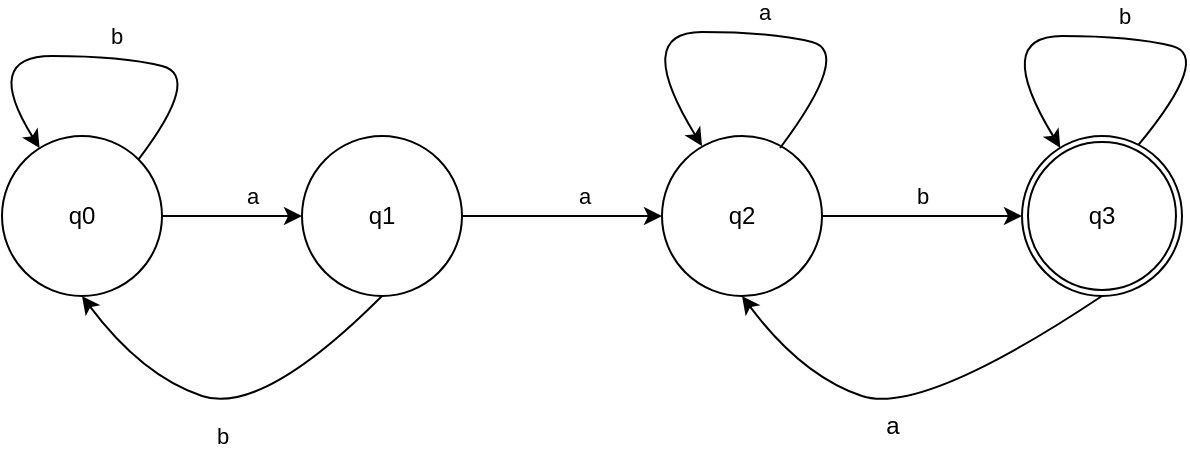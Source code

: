 <mxfile version="28.2.1">
  <diagram name="Page-1" id="oCZsU95uxemFO2eB0cDc">
    <mxGraphModel dx="983" dy="518" grid="1" gridSize="10" guides="1" tooltips="1" connect="1" arrows="1" fold="1" page="1" pageScale="1" pageWidth="850" pageHeight="1100" math="0" shadow="0">
      <root>
        <mxCell id="0" />
        <mxCell id="1" parent="0" />
        <mxCell id="L1KdrA4T2M3yMFnhclxC-1" value="q0" style="ellipse;whiteSpace=wrap;html=1;aspect=fixed;" vertex="1" parent="1">
          <mxGeometry x="150" y="140" width="80" height="80" as="geometry" />
        </mxCell>
        <mxCell id="L1KdrA4T2M3yMFnhclxC-2" value="q1" style="ellipse;whiteSpace=wrap;html=1;aspect=fixed;" vertex="1" parent="1">
          <mxGeometry x="300" y="140" width="80" height="80" as="geometry" />
        </mxCell>
        <mxCell id="L1KdrA4T2M3yMFnhclxC-3" value="q2" style="ellipse;whiteSpace=wrap;html=1;aspect=fixed;" vertex="1" parent="1">
          <mxGeometry x="480" y="140" width="80" height="80" as="geometry" />
        </mxCell>
        <mxCell id="L1KdrA4T2M3yMFnhclxC-6" value="" style="curved=1;endArrow=classic;html=1;rounded=0;exitX=1;exitY=0;exitDx=0;exitDy=0;" edge="1" parent="1" source="L1KdrA4T2M3yMFnhclxC-1" target="L1KdrA4T2M3yMFnhclxC-1">
          <mxGeometry width="50" height="50" relative="1" as="geometry">
            <mxPoint x="140" y="150" as="sourcePoint" />
            <mxPoint x="190" y="100" as="targetPoint" />
            <Array as="points">
              <mxPoint x="250" y="110" />
              <mxPoint x="210" y="100" />
              <mxPoint x="140" y="100" />
            </Array>
          </mxGeometry>
        </mxCell>
        <mxCell id="L1KdrA4T2M3yMFnhclxC-7" value="b" style="edgeLabel;html=1;align=center;verticalAlign=middle;resizable=0;points=[];" vertex="1" connectable="0" parent="L1KdrA4T2M3yMFnhclxC-6">
          <mxGeometry x="-0.112" y="1" relative="1" as="geometry">
            <mxPoint y="-11" as="offset" />
          </mxGeometry>
        </mxCell>
        <mxCell id="L1KdrA4T2M3yMFnhclxC-8" value="" style="endArrow=classic;html=1;rounded=0;exitX=1;exitY=0.5;exitDx=0;exitDy=0;entryX=0;entryY=0.5;entryDx=0;entryDy=0;" edge="1" parent="1" source="L1KdrA4T2M3yMFnhclxC-1" target="L1KdrA4T2M3yMFnhclxC-2">
          <mxGeometry width="50" height="50" relative="1" as="geometry">
            <mxPoint x="240" y="220" as="sourcePoint" />
            <mxPoint x="290" y="170" as="targetPoint" />
          </mxGeometry>
        </mxCell>
        <mxCell id="L1KdrA4T2M3yMFnhclxC-10" value="a" style="edgeLabel;html=1;align=center;verticalAlign=middle;resizable=0;points=[];" vertex="1" connectable="0" parent="L1KdrA4T2M3yMFnhclxC-8">
          <mxGeometry x="0.286" y="-3" relative="1" as="geometry">
            <mxPoint y="-13" as="offset" />
          </mxGeometry>
        </mxCell>
        <mxCell id="L1KdrA4T2M3yMFnhclxC-11" value="" style="endArrow=classic;html=1;rounded=0;exitX=1;exitY=0.5;exitDx=0;exitDy=0;entryX=0;entryY=0.5;entryDx=0;entryDy=0;" edge="1" parent="1" source="L1KdrA4T2M3yMFnhclxC-2" target="L1KdrA4T2M3yMFnhclxC-3">
          <mxGeometry width="50" height="50" relative="1" as="geometry">
            <mxPoint x="380" y="220" as="sourcePoint" />
            <mxPoint x="450" y="220" as="targetPoint" />
          </mxGeometry>
        </mxCell>
        <mxCell id="L1KdrA4T2M3yMFnhclxC-12" value="a" style="edgeLabel;html=1;align=center;verticalAlign=middle;resizable=0;points=[];" vertex="1" connectable="0" parent="L1KdrA4T2M3yMFnhclxC-11">
          <mxGeometry x="0.286" y="-3" relative="1" as="geometry">
            <mxPoint x="-4" y="-13" as="offset" />
          </mxGeometry>
        </mxCell>
        <mxCell id="L1KdrA4T2M3yMFnhclxC-13" value="b" style="endArrow=classic;html=1;rounded=0;exitX=1;exitY=0.5;exitDx=0;exitDy=0;entryX=0;entryY=0.5;entryDx=0;entryDy=0;" edge="1" parent="1" source="L1KdrA4T2M3yMFnhclxC-3" target="L1KdrA4T2M3yMFnhclxC-28">
          <mxGeometry y="10" width="50" height="50" relative="1" as="geometry">
            <mxPoint x="510" y="220" as="sourcePoint" />
            <mxPoint x="660" y="180" as="targetPoint" />
            <mxPoint as="offset" />
          </mxGeometry>
        </mxCell>
        <mxCell id="L1KdrA4T2M3yMFnhclxC-18" value="" style="curved=1;endArrow=classic;html=1;rounded=0;exitX=0.5;exitY=1;exitDx=0;exitDy=0;entryX=0.5;entryY=1;entryDx=0;entryDy=0;" edge="1" parent="1" source="L1KdrA4T2M3yMFnhclxC-2" target="L1KdrA4T2M3yMFnhclxC-1">
          <mxGeometry width="50" height="50" relative="1" as="geometry">
            <mxPoint x="230" y="280" as="sourcePoint" />
            <mxPoint x="280" y="230" as="targetPoint" />
            <Array as="points">
              <mxPoint x="280" y="280" />
              <mxPoint x="220" y="260" />
            </Array>
          </mxGeometry>
        </mxCell>
        <mxCell id="L1KdrA4T2M3yMFnhclxC-19" value="b" style="edgeLabel;html=1;align=center;verticalAlign=middle;resizable=0;points=[];" vertex="1" connectable="0" parent="L1KdrA4T2M3yMFnhclxC-18">
          <mxGeometry x="0.026" y="-3" relative="1" as="geometry">
            <mxPoint x="-5" y="18" as="offset" />
          </mxGeometry>
        </mxCell>
        <mxCell id="L1KdrA4T2M3yMFnhclxC-20" value="" style="curved=1;endArrow=classic;html=1;rounded=0;exitX=0.5;exitY=1;exitDx=0;exitDy=0;" edge="1" parent="1" source="L1KdrA4T2M3yMFnhclxC-28">
          <mxGeometry width="50" height="50" relative="1" as="geometry">
            <mxPoint x="700" y="220" as="sourcePoint" />
            <mxPoint x="520" y="220" as="targetPoint" />
            <Array as="points">
              <mxPoint x="610" y="280" />
              <mxPoint x="550" y="260" />
            </Array>
          </mxGeometry>
        </mxCell>
        <mxCell id="L1KdrA4T2M3yMFnhclxC-23" value="a" style="text;html=1;align=center;verticalAlign=middle;resizable=0;points=[];autosize=1;strokeColor=none;fillColor=none;" vertex="1" parent="1">
          <mxGeometry x="580" y="270" width="30" height="30" as="geometry" />
        </mxCell>
        <mxCell id="L1KdrA4T2M3yMFnhclxC-24" value="" style="curved=1;endArrow=classic;html=1;rounded=0;exitX=0.738;exitY=0.075;exitDx=0;exitDy=0;exitPerimeter=0;entryX=0.25;entryY=0.063;entryDx=0;entryDy=0;entryPerimeter=0;" edge="1" parent="1" source="L1KdrA4T2M3yMFnhclxC-3" target="L1KdrA4T2M3yMFnhclxC-3">
          <mxGeometry width="50" height="50" relative="1" as="geometry">
            <mxPoint x="543" y="140" as="sourcePoint" />
            <mxPoint x="494" y="134" as="targetPoint" />
            <Array as="points">
              <mxPoint x="575" y="98" />
              <mxPoint x="535" y="88" />
              <mxPoint x="465" y="88" />
            </Array>
          </mxGeometry>
        </mxCell>
        <mxCell id="L1KdrA4T2M3yMFnhclxC-25" value="a" style="edgeLabel;html=1;align=center;verticalAlign=middle;resizable=0;points=[];" vertex="1" connectable="0" parent="L1KdrA4T2M3yMFnhclxC-24">
          <mxGeometry x="-0.112" y="1" relative="1" as="geometry">
            <mxPoint y="-11" as="offset" />
          </mxGeometry>
        </mxCell>
        <mxCell id="L1KdrA4T2M3yMFnhclxC-26" value="" style="curved=1;endArrow=classic;html=1;rounded=0;exitX=0.725;exitY=0.059;exitDx=0;exitDy=0;exitPerimeter=0;" edge="1" parent="1" source="L1KdrA4T2M3yMFnhclxC-28" target="L1KdrA4T2M3yMFnhclxC-28">
          <mxGeometry width="50" height="50" relative="1" as="geometry">
            <mxPoint x="728.284" y="151.716" as="sourcePoint" />
            <mxPoint x="671.716" y="151.716" as="targetPoint" />
            <Array as="points">
              <mxPoint x="755" y="100" />
              <mxPoint x="715" y="90" />
              <mxPoint x="645" y="90" />
            </Array>
          </mxGeometry>
        </mxCell>
        <mxCell id="L1KdrA4T2M3yMFnhclxC-27" value="b" style="edgeLabel;html=1;align=center;verticalAlign=middle;resizable=0;points=[];" vertex="1" connectable="0" parent="L1KdrA4T2M3yMFnhclxC-26">
          <mxGeometry x="-0.112" y="1" relative="1" as="geometry">
            <mxPoint y="-11" as="offset" />
          </mxGeometry>
        </mxCell>
        <mxCell id="L1KdrA4T2M3yMFnhclxC-28" value="q3" style="ellipse;shape=doubleEllipse;margin=3;whiteSpace=wrap;html=1;align=center;" vertex="1" parent="1">
          <mxGeometry x="660" y="140" width="80" height="80" as="geometry" />
        </mxCell>
      </root>
    </mxGraphModel>
  </diagram>
</mxfile>
